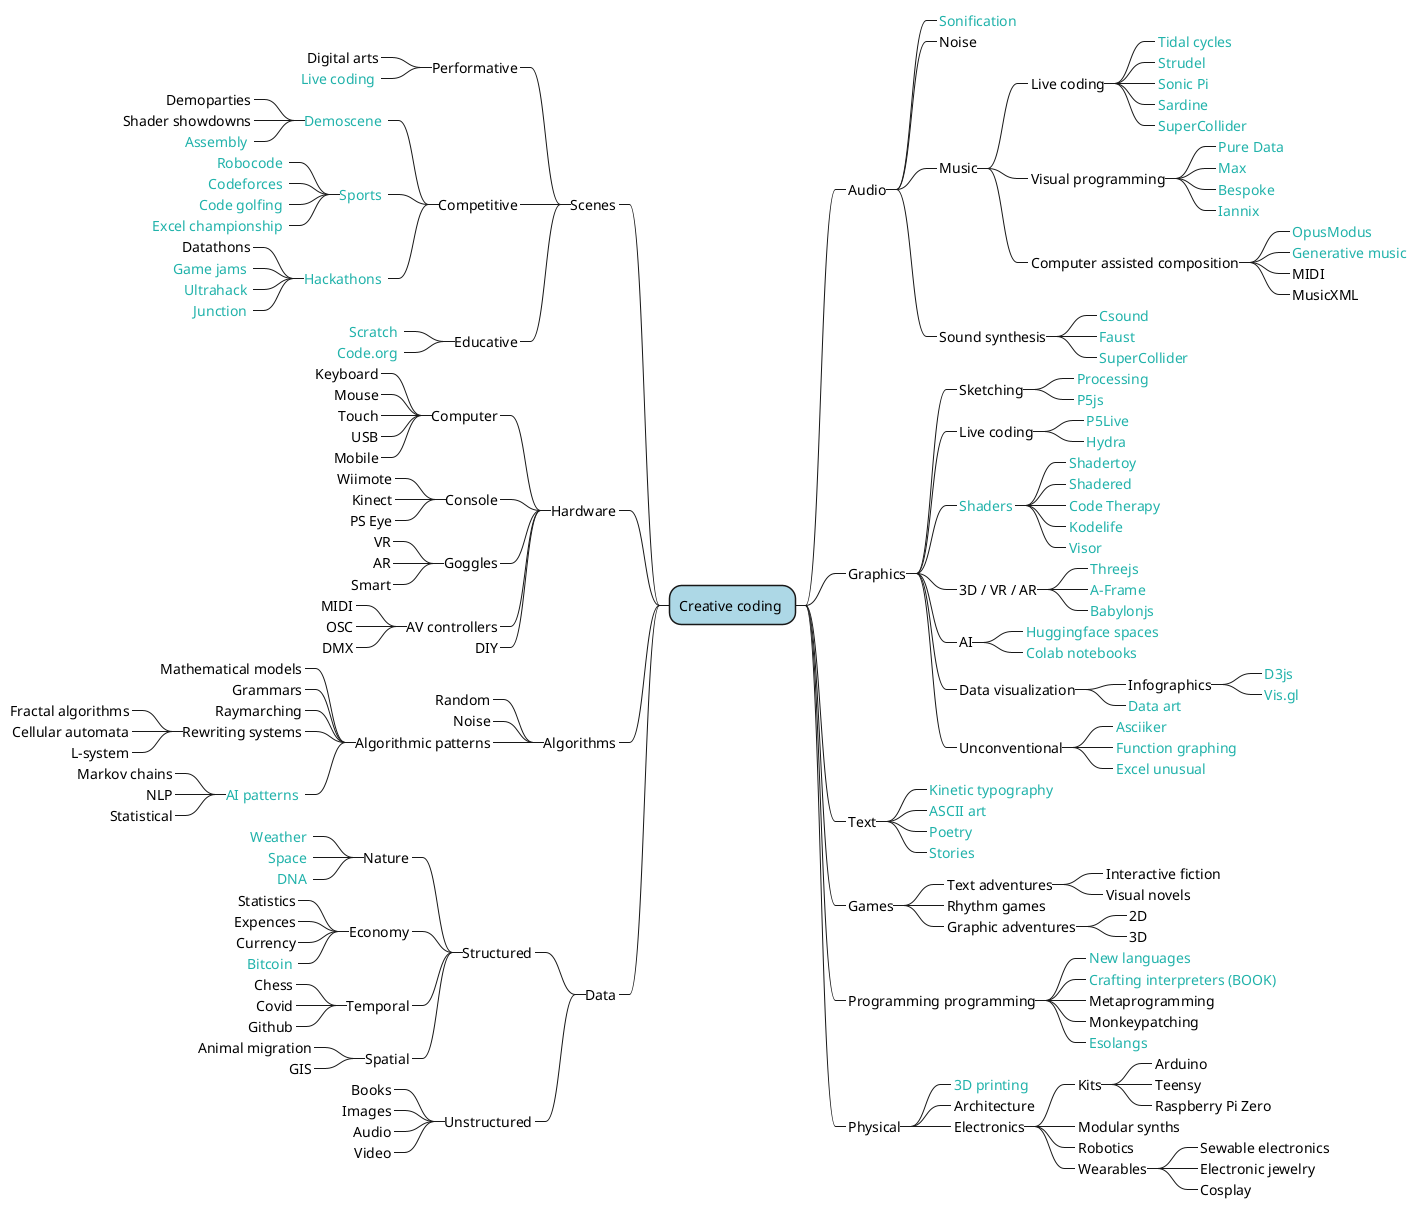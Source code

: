 @startmindmap
<style>
mindmapDiagram 
{
  .center {
    HyperlinkColor Black
    BackgroundColor lightblue
    HyperlinkUnderlineThickness 0
    HyperlinkUnderline false
  }
  .link {
    HyperlinkColor LightSeaGreen
    HyperlinkUnderlineThickness 0
    HyperlinkUnderline false
  }
  .blue {
    LineColor lightblue
  }
}
</style>

* [[https://github.com/terkelg/awesome-creative-coding Creative coding]] <<center>>

**_ Audio
***_ [[https://sonification.design/ Sonification]] <<link>>
***_ Noise
***_ Music
****_ Live coding
*****_ [[https://tidalcycles.org/ Tidal cycles]] <<link>>
*****_ [[https://strudel.tidalcycles.org/ Strudel]] <<link>>
*****_ [[https://sonic-pi.net/ Sonic Pi]] <<link>>
*****_ [[https://sardine.raphaelforment.fr/ Sardine]] <<link>>
*****_ [[https://supercollider.github.io/ SuperCollider]] <<link>>
****_ Visual programming
*****_ [[https://puredata.info/ Pure Data]] <<link>>
*****_ [[https://cycling74.com/products/max Max]] <<link>>
*****_ [[https://www.bespokesynth.com/ Bespoke]] <<link>>
*****_ [[https://www.iannix.org/en/whatisiannix/ Iannix]] <<link>>
****_ Computer assisted composition
*****_ [[https://opusmodus.com/ OpusModus]] <<link>>
*****_ [[htts://teropa.info/loop Generative music]] <<link>>
*****_ MIDI
*****_ MusicXML

***_ Sound synthesis
****_ [[https://csound.com/ Csound]] <<link>>
****_ [[https://faust.grame.fr/ Faust]] <<link>>
****_ [[https://supercollider.github.io/ SuperCollider]] <<link>>


**_ Graphics
***_ Sketching
****_ [[https://processing.org/ Processing]] <<link>>
****_ [[https://p5js.org/ P5js]] <<link>>
***_ Live coding
****_ [[https://teddavis.org/p5live P5Live]] <<link>>
****_ [[https://hydra.ojack.xyz/ Hydra]] <<link>>
***_ [[https://thebookofshaders.com/{What are shaders?} Shaders]] <<link>>
****_ [[https://www.shadertoy.com/ Shadertoy]] <<link>>
****_ [[https://shadered.org/ Shadered]] <<link>>
****_ [[https://thecodetherapy.com/ Code Therapy]] <<link>>
****_ [[https://hexler.net/kodelife Kodelife]] <<link>>
****_ [[https://www.visor.live/ Visor]] <<link>>
***_ 3D / VR / AR
****_ [[https://threejs.org/ Threejs]] <<link>>
****_ [[https://aframe.io/ A-Frame]] <<link>>
****_ [[https://playground.babylonjs.com/ Babylonjs]] <<link>>
***_ AI
****_ [[https://huggingface.co/spaces/ Huggingface spaces]] <<link>>
****_ [[https://github.com/amrzv/awesome-colab-notebooks Colab notebooks]] <<link>>

***_  Data visualization
****_ Infographics
*****_ [[https://d3js.org/ D3js]] <<link>>
*****_ [[https://vis.gl/frameworks Vis.gl]] <<link>>
****_ [[https://www.ted.com/playlists/201/art_from_data Data art]] <<link>>
***_ Unconventional
****_ [[https://asciicker.com/ Asciiker]] <<link>>
****_ [[https://github.com/harry7557558/spirula Function graphing]] <<link>>
****_ [[https://excelunusual.com/ Excel unusual]] <<link>>

**_ Text
***_ [[https://timrodenbroeker.de/processing-tutorial-kinetic-typography-1 Kinetic typography]] <<link>>
***_ [[https://play.ertdfgcvb.xyz/ ASCII art]] <<link>>
***_ [[https://github.com/coreybobco/generativepoetry-py Poetry]] <<link>>
***_ [[https://nanogenmo.github.io/ Stories]] <<link>>

**_ Games
***_ Text adventures
****_ Interactive fiction
****_ Visual novels
***_ Rhythm games
***_ Graphic adventures
****_ 2D
****_ 3D

**_ Programming programming
***_ [[https://eloquentjavascript.net/12_language.html New languages]] <<link>>
***_ [[http://craftinginterpreters.com/ Crafting interpreters (BOOK)]] <<link>>
***_ Metaprogramming
***_ Monkeypatching
***_ [[https://esolangs.org/wiki/Main_Page Esolangs]] <<link>>

**_ Physical
***_ [[https://xyzdims.com/2023/02/09/3d-printing-parametric-generative-3d-infill-geometries/ 3D printing]] <<link>>
***_ Architecture
***_ Electronics
****_ Kits
*****_ Arduino
*****_ Teensy
*****_ Raspberry Pi Zero
****_ Modular synths
****_ Robotics
****_ Wearables
*****_ Sewable electronics
*****_ Electronic jewelry
*****_ Cosplay

--_ Scenes

---_ Performative
----_ Digital arts
----_ [[https://github.com/toplap/awesome-livecoding Live coding]] <<link>>

---_ Competitive
----_ [[https://github.com/psykon/awesome-demoscene Demoscene]] <<link>>
-----_ Demoparties
-----_ Shader showdowns
-----_ [[https://assembly.org/en Assembly]] <<link>>
----_ [[https://github.com/lnishan/awesome-competitive-programming Sports]] <<link>>
-----_ [[https://robocode.sourceforge.io/ Robocode]] <<link>>
-----_ [[https://codeforces.com/ Codeforces]] <<link>>
-----_ [[https://codegolf.stackexchange.com/ Code golfing]] <<link>>
-----_ [[https://www.fmworldcup.com/ Excel championship]] <<link>>
----_ [[https://hackathon.guide/ Hackathons]] <<link>>
-----_ Datathons
-----_ [[https://www.finnishgamejam.com/ Game jams]] <<link>>
-----_ [[https://ultrahack.org/ Ultrahack]] <<link>>
-----_ [[https://www.hackjunction.com/ Junction]] <<link>>

---_ Educative
----_ [[https://scratch.mit.edu/ Scratch]] <<link>>
----_ [[https://code.org/ Code.org]] <<link>>

--_ Hardware
---_ Computer
----_ Keyboard
----_ Mouse
----_ Touch
----_ USB
----_ Mobile
---_ Console
----_ Wiimote
----_ Kinect
----_ PS Eye
---_ Goggles
----_ VR
----_ AR
----_ Smart
---_ AV controllers
----_ MIDI
----_ OSC
----_ DMX
---_ DIY

--_ Algorithms
---_ Random
---_ Noise
---_ Algorithmic patterns
----_ Mathematical models
----_ Grammars
----_ Raymarching
----_ Rewriting systems
-----_ Fractal algorithms
-----_ Cellular automata
-----_ L-system
----_ [[https://theresanaiforthat.com/ AI patterns]] <<link>>
-----_ Markov chains
-----_ NLP
-----_ Statistical

--_ Data
---_ Structured
----_ Nature
-----_ [[https://www.ableton.com/en/blog/sound-the-alarm-data-sonification-as-a-tool-for-climate-action/ Weather]] <<link>>
-----_ [[https://www.system-sounds.com/ Space]] <<link>>
-----_ [[https://en.wikipedia.org/wiki/Protein_music DNA]] <<link>>
----_ Economy
-----_ Statistics
-----_ Expences
-----_ Currency
-----_ [[https://www.bitlisten.com/ Bitcoin]] <<link>>
----_ Temporal
-----_ Chess
-----_ Covid
-----_ Github
----_ Spatial
-----_ Animal migration
-----_ GIS
---_ Unstructured
----_ Books
----_ Images
----_ Audio
----_ Video
@endmindmap